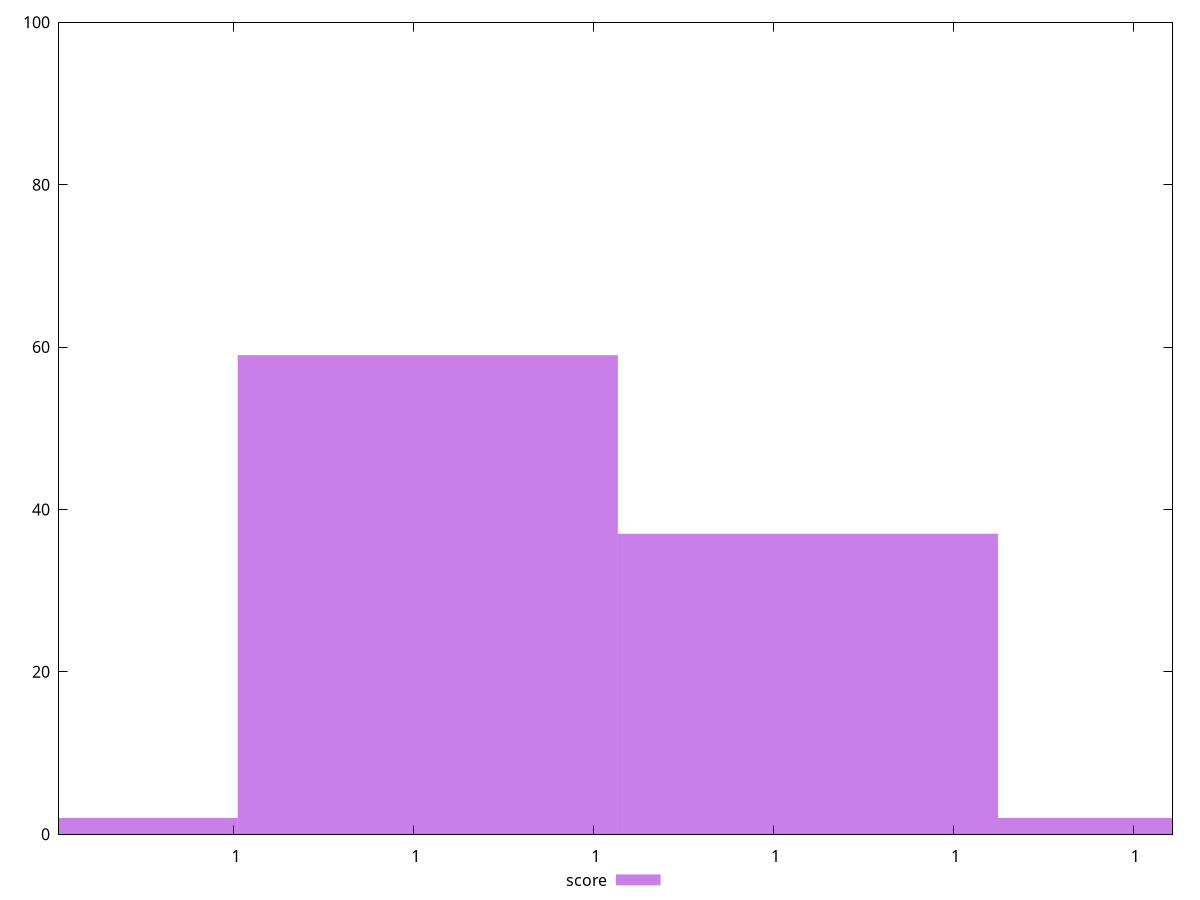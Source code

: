 reset

$score <<EOF
0.9999999836541555 59
0.9999999836583823 37
0.999999983662609 2
0.9999999836499288 2
EOF

set key outside below
set boxwidth 4.226725824406918e-12
set xrange [0.9999999836500553:0.9999999836624358]
set yrange [0:100]
set style fill transparent solid 0.5 noborder
set terminal svg size 640, 490 enhanced background rgb 'white'
set output "report_00007_2020-12-11T15:55:29.892Z/total-byte-weight/samples/pages+cached+noexternal+noimg/score/histogram.svg"

plot $score title "score" with boxes

reset
